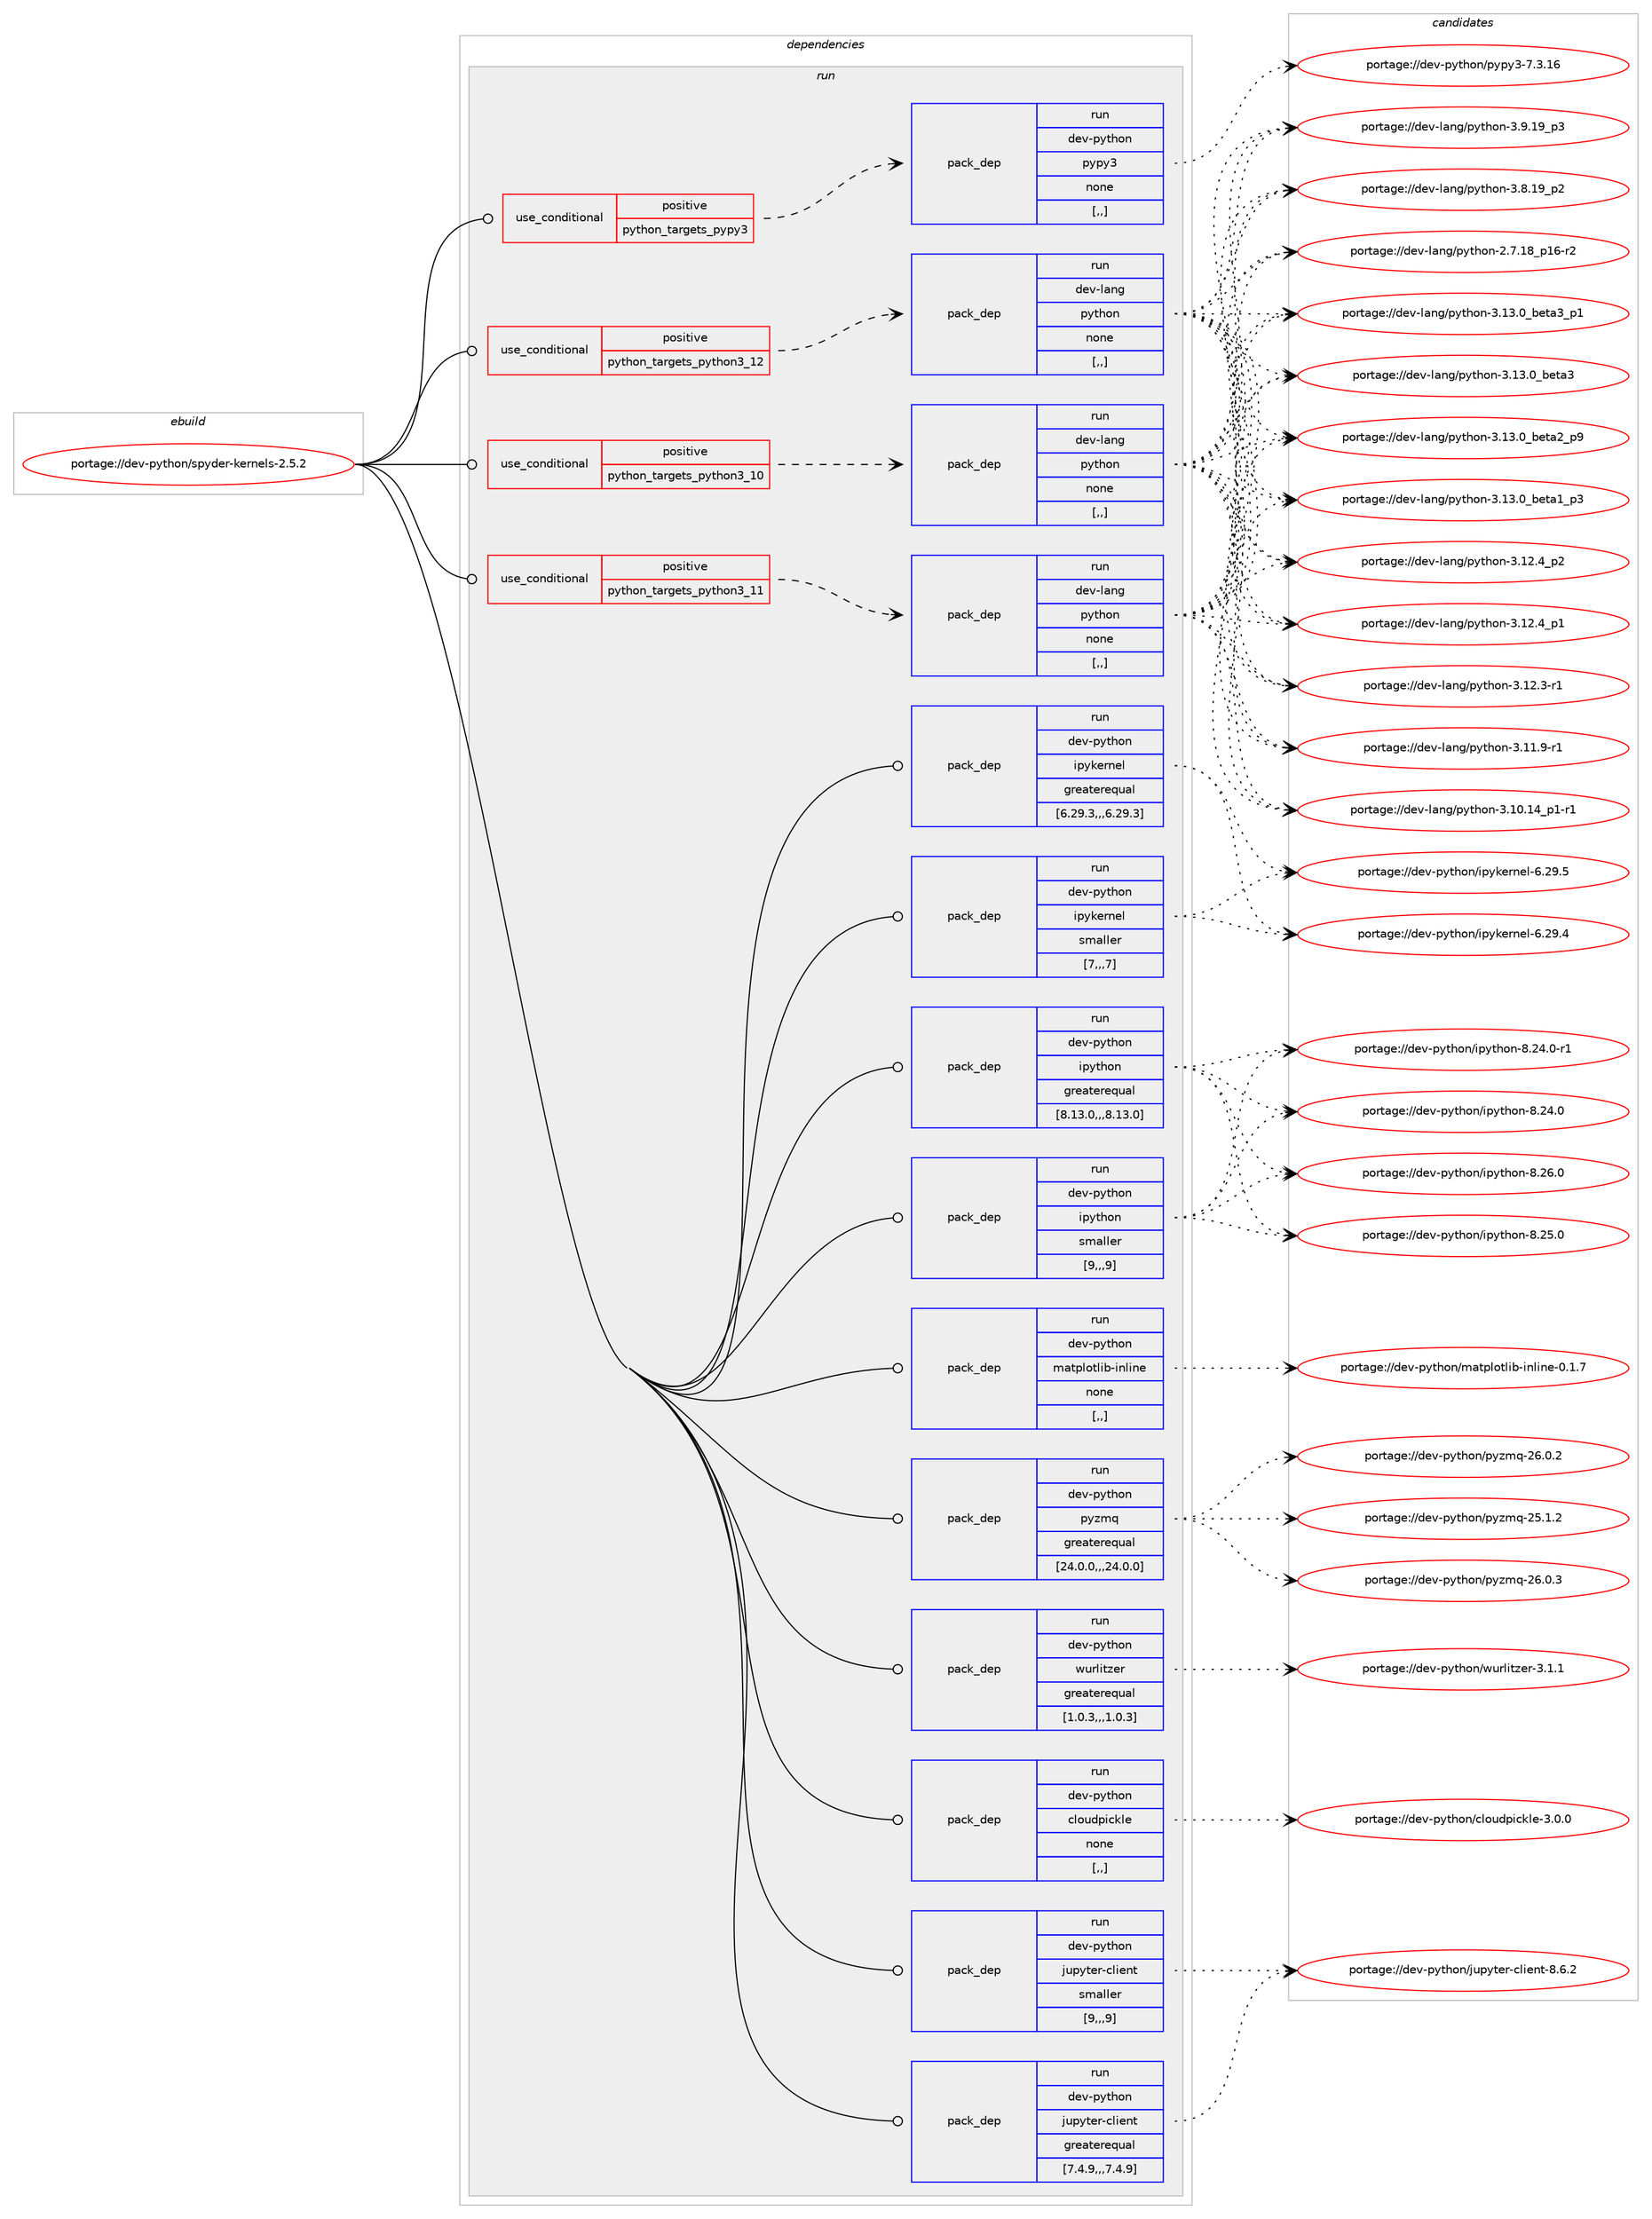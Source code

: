 digraph prolog {

# *************
# Graph options
# *************

newrank=true;
concentrate=true;
compound=true;
graph [rankdir=LR,fontname=Helvetica,fontsize=10,ranksep=1.5];#, ranksep=2.5, nodesep=0.2];
edge  [arrowhead=vee];
node  [fontname=Helvetica,fontsize=10];

# **********
# The ebuild
# **********

subgraph cluster_leftcol {
color=gray;
rank=same;
label=<<i>ebuild</i>>;
id [label="portage://dev-python/spyder-kernels-2.5.2", color=red, width=4, href="../dev-python/spyder-kernels-2.5.2.svg"];
}

# ****************
# The dependencies
# ****************

subgraph cluster_midcol {
color=gray;
label=<<i>dependencies</i>>;
subgraph cluster_compile {
fillcolor="#eeeeee";
style=filled;
label=<<i>compile</i>>;
}
subgraph cluster_compileandrun {
fillcolor="#eeeeee";
style=filled;
label=<<i>compile and run</i>>;
}
subgraph cluster_run {
fillcolor="#eeeeee";
style=filled;
label=<<i>run</i>>;
subgraph cond39553 {
dependency163222 [label=<<TABLE BORDER="0" CELLBORDER="1" CELLSPACING="0" CELLPADDING="4"><TR><TD ROWSPAN="3" CELLPADDING="10">use_conditional</TD></TR><TR><TD>positive</TD></TR><TR><TD>python_targets_pypy3</TD></TR></TABLE>>, shape=none, color=red];
subgraph pack122409 {
dependency163223 [label=<<TABLE BORDER="0" CELLBORDER="1" CELLSPACING="0" CELLPADDING="4" WIDTH="220"><TR><TD ROWSPAN="6" CELLPADDING="30">pack_dep</TD></TR><TR><TD WIDTH="110">run</TD></TR><TR><TD>dev-python</TD></TR><TR><TD>pypy3</TD></TR><TR><TD>none</TD></TR><TR><TD>[,,]</TD></TR></TABLE>>, shape=none, color=blue];
}
dependency163222:e -> dependency163223:w [weight=20,style="dashed",arrowhead="vee"];
}
id:e -> dependency163222:w [weight=20,style="solid",arrowhead="odot"];
subgraph cond39554 {
dependency163224 [label=<<TABLE BORDER="0" CELLBORDER="1" CELLSPACING="0" CELLPADDING="4"><TR><TD ROWSPAN="3" CELLPADDING="10">use_conditional</TD></TR><TR><TD>positive</TD></TR><TR><TD>python_targets_python3_10</TD></TR></TABLE>>, shape=none, color=red];
subgraph pack122410 {
dependency163225 [label=<<TABLE BORDER="0" CELLBORDER="1" CELLSPACING="0" CELLPADDING="4" WIDTH="220"><TR><TD ROWSPAN="6" CELLPADDING="30">pack_dep</TD></TR><TR><TD WIDTH="110">run</TD></TR><TR><TD>dev-lang</TD></TR><TR><TD>python</TD></TR><TR><TD>none</TD></TR><TR><TD>[,,]</TD></TR></TABLE>>, shape=none, color=blue];
}
dependency163224:e -> dependency163225:w [weight=20,style="dashed",arrowhead="vee"];
}
id:e -> dependency163224:w [weight=20,style="solid",arrowhead="odot"];
subgraph cond39555 {
dependency163226 [label=<<TABLE BORDER="0" CELLBORDER="1" CELLSPACING="0" CELLPADDING="4"><TR><TD ROWSPAN="3" CELLPADDING="10">use_conditional</TD></TR><TR><TD>positive</TD></TR><TR><TD>python_targets_python3_11</TD></TR></TABLE>>, shape=none, color=red];
subgraph pack122411 {
dependency163227 [label=<<TABLE BORDER="0" CELLBORDER="1" CELLSPACING="0" CELLPADDING="4" WIDTH="220"><TR><TD ROWSPAN="6" CELLPADDING="30">pack_dep</TD></TR><TR><TD WIDTH="110">run</TD></TR><TR><TD>dev-lang</TD></TR><TR><TD>python</TD></TR><TR><TD>none</TD></TR><TR><TD>[,,]</TD></TR></TABLE>>, shape=none, color=blue];
}
dependency163226:e -> dependency163227:w [weight=20,style="dashed",arrowhead="vee"];
}
id:e -> dependency163226:w [weight=20,style="solid",arrowhead="odot"];
subgraph cond39556 {
dependency163228 [label=<<TABLE BORDER="0" CELLBORDER="1" CELLSPACING="0" CELLPADDING="4"><TR><TD ROWSPAN="3" CELLPADDING="10">use_conditional</TD></TR><TR><TD>positive</TD></TR><TR><TD>python_targets_python3_12</TD></TR></TABLE>>, shape=none, color=red];
subgraph pack122412 {
dependency163229 [label=<<TABLE BORDER="0" CELLBORDER="1" CELLSPACING="0" CELLPADDING="4" WIDTH="220"><TR><TD ROWSPAN="6" CELLPADDING="30">pack_dep</TD></TR><TR><TD WIDTH="110">run</TD></TR><TR><TD>dev-lang</TD></TR><TR><TD>python</TD></TR><TR><TD>none</TD></TR><TR><TD>[,,]</TD></TR></TABLE>>, shape=none, color=blue];
}
dependency163228:e -> dependency163229:w [weight=20,style="dashed",arrowhead="vee"];
}
id:e -> dependency163228:w [weight=20,style="solid",arrowhead="odot"];
subgraph pack122413 {
dependency163230 [label=<<TABLE BORDER="0" CELLBORDER="1" CELLSPACING="0" CELLPADDING="4" WIDTH="220"><TR><TD ROWSPAN="6" CELLPADDING="30">pack_dep</TD></TR><TR><TD WIDTH="110">run</TD></TR><TR><TD>dev-python</TD></TR><TR><TD>cloudpickle</TD></TR><TR><TD>none</TD></TR><TR><TD>[,,]</TD></TR></TABLE>>, shape=none, color=blue];
}
id:e -> dependency163230:w [weight=20,style="solid",arrowhead="odot"];
subgraph pack122414 {
dependency163231 [label=<<TABLE BORDER="0" CELLBORDER="1" CELLSPACING="0" CELLPADDING="4" WIDTH="220"><TR><TD ROWSPAN="6" CELLPADDING="30">pack_dep</TD></TR><TR><TD WIDTH="110">run</TD></TR><TR><TD>dev-python</TD></TR><TR><TD>ipykernel</TD></TR><TR><TD>greaterequal</TD></TR><TR><TD>[6.29.3,,,6.29.3]</TD></TR></TABLE>>, shape=none, color=blue];
}
id:e -> dependency163231:w [weight=20,style="solid",arrowhead="odot"];
subgraph pack122415 {
dependency163232 [label=<<TABLE BORDER="0" CELLBORDER="1" CELLSPACING="0" CELLPADDING="4" WIDTH="220"><TR><TD ROWSPAN="6" CELLPADDING="30">pack_dep</TD></TR><TR><TD WIDTH="110">run</TD></TR><TR><TD>dev-python</TD></TR><TR><TD>ipykernel</TD></TR><TR><TD>smaller</TD></TR><TR><TD>[7,,,7]</TD></TR></TABLE>>, shape=none, color=blue];
}
id:e -> dependency163232:w [weight=20,style="solid",arrowhead="odot"];
subgraph pack122416 {
dependency163233 [label=<<TABLE BORDER="0" CELLBORDER="1" CELLSPACING="0" CELLPADDING="4" WIDTH="220"><TR><TD ROWSPAN="6" CELLPADDING="30">pack_dep</TD></TR><TR><TD WIDTH="110">run</TD></TR><TR><TD>dev-python</TD></TR><TR><TD>ipython</TD></TR><TR><TD>greaterequal</TD></TR><TR><TD>[8.13.0,,,8.13.0]</TD></TR></TABLE>>, shape=none, color=blue];
}
id:e -> dependency163233:w [weight=20,style="solid",arrowhead="odot"];
subgraph pack122417 {
dependency163234 [label=<<TABLE BORDER="0" CELLBORDER="1" CELLSPACING="0" CELLPADDING="4" WIDTH="220"><TR><TD ROWSPAN="6" CELLPADDING="30">pack_dep</TD></TR><TR><TD WIDTH="110">run</TD></TR><TR><TD>dev-python</TD></TR><TR><TD>ipython</TD></TR><TR><TD>smaller</TD></TR><TR><TD>[9,,,9]</TD></TR></TABLE>>, shape=none, color=blue];
}
id:e -> dependency163234:w [weight=20,style="solid",arrowhead="odot"];
subgraph pack122418 {
dependency163235 [label=<<TABLE BORDER="0" CELLBORDER="1" CELLSPACING="0" CELLPADDING="4" WIDTH="220"><TR><TD ROWSPAN="6" CELLPADDING="30">pack_dep</TD></TR><TR><TD WIDTH="110">run</TD></TR><TR><TD>dev-python</TD></TR><TR><TD>jupyter-client</TD></TR><TR><TD>greaterequal</TD></TR><TR><TD>[7.4.9,,,7.4.9]</TD></TR></TABLE>>, shape=none, color=blue];
}
id:e -> dependency163235:w [weight=20,style="solid",arrowhead="odot"];
subgraph pack122419 {
dependency163236 [label=<<TABLE BORDER="0" CELLBORDER="1" CELLSPACING="0" CELLPADDING="4" WIDTH="220"><TR><TD ROWSPAN="6" CELLPADDING="30">pack_dep</TD></TR><TR><TD WIDTH="110">run</TD></TR><TR><TD>dev-python</TD></TR><TR><TD>jupyter-client</TD></TR><TR><TD>smaller</TD></TR><TR><TD>[9,,,9]</TD></TR></TABLE>>, shape=none, color=blue];
}
id:e -> dependency163236:w [weight=20,style="solid",arrowhead="odot"];
subgraph pack122420 {
dependency163237 [label=<<TABLE BORDER="0" CELLBORDER="1" CELLSPACING="0" CELLPADDING="4" WIDTH="220"><TR><TD ROWSPAN="6" CELLPADDING="30">pack_dep</TD></TR><TR><TD WIDTH="110">run</TD></TR><TR><TD>dev-python</TD></TR><TR><TD>matplotlib-inline</TD></TR><TR><TD>none</TD></TR><TR><TD>[,,]</TD></TR></TABLE>>, shape=none, color=blue];
}
id:e -> dependency163237:w [weight=20,style="solid",arrowhead="odot"];
subgraph pack122421 {
dependency163238 [label=<<TABLE BORDER="0" CELLBORDER="1" CELLSPACING="0" CELLPADDING="4" WIDTH="220"><TR><TD ROWSPAN="6" CELLPADDING="30">pack_dep</TD></TR><TR><TD WIDTH="110">run</TD></TR><TR><TD>dev-python</TD></TR><TR><TD>pyzmq</TD></TR><TR><TD>greaterequal</TD></TR><TR><TD>[24.0.0,,,24.0.0]</TD></TR></TABLE>>, shape=none, color=blue];
}
id:e -> dependency163238:w [weight=20,style="solid",arrowhead="odot"];
subgraph pack122422 {
dependency163239 [label=<<TABLE BORDER="0" CELLBORDER="1" CELLSPACING="0" CELLPADDING="4" WIDTH="220"><TR><TD ROWSPAN="6" CELLPADDING="30">pack_dep</TD></TR><TR><TD WIDTH="110">run</TD></TR><TR><TD>dev-python</TD></TR><TR><TD>wurlitzer</TD></TR><TR><TD>greaterequal</TD></TR><TR><TD>[1.0.3,,,1.0.3]</TD></TR></TABLE>>, shape=none, color=blue];
}
id:e -> dependency163239:w [weight=20,style="solid",arrowhead="odot"];
}
}

# **************
# The candidates
# **************

subgraph cluster_choices {
rank=same;
color=gray;
label=<<i>candidates</i>>;

subgraph choice122409 {
color=black;
nodesep=1;
choice10010111845112121116104111110471121211121215145554651464954 [label="portage://dev-python/pypy3-7.3.16", color=red, width=4,href="../dev-python/pypy3-7.3.16.svg"];
dependency163223:e -> choice10010111845112121116104111110471121211121215145554651464954:w [style=dotted,weight="100"];
}
subgraph choice122410 {
color=black;
nodesep=1;
choice10010111845108971101034711212111610411111045514649514648959810111697519511249 [label="portage://dev-lang/python-3.13.0_beta3_p1", color=red, width=4,href="../dev-lang/python-3.13.0_beta3_p1.svg"];
choice1001011184510897110103471121211161041111104551464951464895981011169751 [label="portage://dev-lang/python-3.13.0_beta3", color=red, width=4,href="../dev-lang/python-3.13.0_beta3.svg"];
choice10010111845108971101034711212111610411111045514649514648959810111697509511257 [label="portage://dev-lang/python-3.13.0_beta2_p9", color=red, width=4,href="../dev-lang/python-3.13.0_beta2_p9.svg"];
choice10010111845108971101034711212111610411111045514649514648959810111697499511251 [label="portage://dev-lang/python-3.13.0_beta1_p3", color=red, width=4,href="../dev-lang/python-3.13.0_beta1_p3.svg"];
choice100101118451089711010347112121116104111110455146495046529511250 [label="portage://dev-lang/python-3.12.4_p2", color=red, width=4,href="../dev-lang/python-3.12.4_p2.svg"];
choice100101118451089711010347112121116104111110455146495046529511249 [label="portage://dev-lang/python-3.12.4_p1", color=red, width=4,href="../dev-lang/python-3.12.4_p1.svg"];
choice100101118451089711010347112121116104111110455146495046514511449 [label="portage://dev-lang/python-3.12.3-r1", color=red, width=4,href="../dev-lang/python-3.12.3-r1.svg"];
choice100101118451089711010347112121116104111110455146494946574511449 [label="portage://dev-lang/python-3.11.9-r1", color=red, width=4,href="../dev-lang/python-3.11.9-r1.svg"];
choice100101118451089711010347112121116104111110455146494846495295112494511449 [label="portage://dev-lang/python-3.10.14_p1-r1", color=red, width=4,href="../dev-lang/python-3.10.14_p1-r1.svg"];
choice100101118451089711010347112121116104111110455146574649579511251 [label="portage://dev-lang/python-3.9.19_p3", color=red, width=4,href="../dev-lang/python-3.9.19_p3.svg"];
choice100101118451089711010347112121116104111110455146564649579511250 [label="portage://dev-lang/python-3.8.19_p2", color=red, width=4,href="../dev-lang/python-3.8.19_p2.svg"];
choice100101118451089711010347112121116104111110455046554649569511249544511450 [label="portage://dev-lang/python-2.7.18_p16-r2", color=red, width=4,href="../dev-lang/python-2.7.18_p16-r2.svg"];
dependency163225:e -> choice10010111845108971101034711212111610411111045514649514648959810111697519511249:w [style=dotted,weight="100"];
dependency163225:e -> choice1001011184510897110103471121211161041111104551464951464895981011169751:w [style=dotted,weight="100"];
dependency163225:e -> choice10010111845108971101034711212111610411111045514649514648959810111697509511257:w [style=dotted,weight="100"];
dependency163225:e -> choice10010111845108971101034711212111610411111045514649514648959810111697499511251:w [style=dotted,weight="100"];
dependency163225:e -> choice100101118451089711010347112121116104111110455146495046529511250:w [style=dotted,weight="100"];
dependency163225:e -> choice100101118451089711010347112121116104111110455146495046529511249:w [style=dotted,weight="100"];
dependency163225:e -> choice100101118451089711010347112121116104111110455146495046514511449:w [style=dotted,weight="100"];
dependency163225:e -> choice100101118451089711010347112121116104111110455146494946574511449:w [style=dotted,weight="100"];
dependency163225:e -> choice100101118451089711010347112121116104111110455146494846495295112494511449:w [style=dotted,weight="100"];
dependency163225:e -> choice100101118451089711010347112121116104111110455146574649579511251:w [style=dotted,weight="100"];
dependency163225:e -> choice100101118451089711010347112121116104111110455146564649579511250:w [style=dotted,weight="100"];
dependency163225:e -> choice100101118451089711010347112121116104111110455046554649569511249544511450:w [style=dotted,weight="100"];
}
subgraph choice122411 {
color=black;
nodesep=1;
choice10010111845108971101034711212111610411111045514649514648959810111697519511249 [label="portage://dev-lang/python-3.13.0_beta3_p1", color=red, width=4,href="../dev-lang/python-3.13.0_beta3_p1.svg"];
choice1001011184510897110103471121211161041111104551464951464895981011169751 [label="portage://dev-lang/python-3.13.0_beta3", color=red, width=4,href="../dev-lang/python-3.13.0_beta3.svg"];
choice10010111845108971101034711212111610411111045514649514648959810111697509511257 [label="portage://dev-lang/python-3.13.0_beta2_p9", color=red, width=4,href="../dev-lang/python-3.13.0_beta2_p9.svg"];
choice10010111845108971101034711212111610411111045514649514648959810111697499511251 [label="portage://dev-lang/python-3.13.0_beta1_p3", color=red, width=4,href="../dev-lang/python-3.13.0_beta1_p3.svg"];
choice100101118451089711010347112121116104111110455146495046529511250 [label="portage://dev-lang/python-3.12.4_p2", color=red, width=4,href="../dev-lang/python-3.12.4_p2.svg"];
choice100101118451089711010347112121116104111110455146495046529511249 [label="portage://dev-lang/python-3.12.4_p1", color=red, width=4,href="../dev-lang/python-3.12.4_p1.svg"];
choice100101118451089711010347112121116104111110455146495046514511449 [label="portage://dev-lang/python-3.12.3-r1", color=red, width=4,href="../dev-lang/python-3.12.3-r1.svg"];
choice100101118451089711010347112121116104111110455146494946574511449 [label="portage://dev-lang/python-3.11.9-r1", color=red, width=4,href="../dev-lang/python-3.11.9-r1.svg"];
choice100101118451089711010347112121116104111110455146494846495295112494511449 [label="portage://dev-lang/python-3.10.14_p1-r1", color=red, width=4,href="../dev-lang/python-3.10.14_p1-r1.svg"];
choice100101118451089711010347112121116104111110455146574649579511251 [label="portage://dev-lang/python-3.9.19_p3", color=red, width=4,href="../dev-lang/python-3.9.19_p3.svg"];
choice100101118451089711010347112121116104111110455146564649579511250 [label="portage://dev-lang/python-3.8.19_p2", color=red, width=4,href="../dev-lang/python-3.8.19_p2.svg"];
choice100101118451089711010347112121116104111110455046554649569511249544511450 [label="portage://dev-lang/python-2.7.18_p16-r2", color=red, width=4,href="../dev-lang/python-2.7.18_p16-r2.svg"];
dependency163227:e -> choice10010111845108971101034711212111610411111045514649514648959810111697519511249:w [style=dotted,weight="100"];
dependency163227:e -> choice1001011184510897110103471121211161041111104551464951464895981011169751:w [style=dotted,weight="100"];
dependency163227:e -> choice10010111845108971101034711212111610411111045514649514648959810111697509511257:w [style=dotted,weight="100"];
dependency163227:e -> choice10010111845108971101034711212111610411111045514649514648959810111697499511251:w [style=dotted,weight="100"];
dependency163227:e -> choice100101118451089711010347112121116104111110455146495046529511250:w [style=dotted,weight="100"];
dependency163227:e -> choice100101118451089711010347112121116104111110455146495046529511249:w [style=dotted,weight="100"];
dependency163227:e -> choice100101118451089711010347112121116104111110455146495046514511449:w [style=dotted,weight="100"];
dependency163227:e -> choice100101118451089711010347112121116104111110455146494946574511449:w [style=dotted,weight="100"];
dependency163227:e -> choice100101118451089711010347112121116104111110455146494846495295112494511449:w [style=dotted,weight="100"];
dependency163227:e -> choice100101118451089711010347112121116104111110455146574649579511251:w [style=dotted,weight="100"];
dependency163227:e -> choice100101118451089711010347112121116104111110455146564649579511250:w [style=dotted,weight="100"];
dependency163227:e -> choice100101118451089711010347112121116104111110455046554649569511249544511450:w [style=dotted,weight="100"];
}
subgraph choice122412 {
color=black;
nodesep=1;
choice10010111845108971101034711212111610411111045514649514648959810111697519511249 [label="portage://dev-lang/python-3.13.0_beta3_p1", color=red, width=4,href="../dev-lang/python-3.13.0_beta3_p1.svg"];
choice1001011184510897110103471121211161041111104551464951464895981011169751 [label="portage://dev-lang/python-3.13.0_beta3", color=red, width=4,href="../dev-lang/python-3.13.0_beta3.svg"];
choice10010111845108971101034711212111610411111045514649514648959810111697509511257 [label="portage://dev-lang/python-3.13.0_beta2_p9", color=red, width=4,href="../dev-lang/python-3.13.0_beta2_p9.svg"];
choice10010111845108971101034711212111610411111045514649514648959810111697499511251 [label="portage://dev-lang/python-3.13.0_beta1_p3", color=red, width=4,href="../dev-lang/python-3.13.0_beta1_p3.svg"];
choice100101118451089711010347112121116104111110455146495046529511250 [label="portage://dev-lang/python-3.12.4_p2", color=red, width=4,href="../dev-lang/python-3.12.4_p2.svg"];
choice100101118451089711010347112121116104111110455146495046529511249 [label="portage://dev-lang/python-3.12.4_p1", color=red, width=4,href="../dev-lang/python-3.12.4_p1.svg"];
choice100101118451089711010347112121116104111110455146495046514511449 [label="portage://dev-lang/python-3.12.3-r1", color=red, width=4,href="../dev-lang/python-3.12.3-r1.svg"];
choice100101118451089711010347112121116104111110455146494946574511449 [label="portage://dev-lang/python-3.11.9-r1", color=red, width=4,href="../dev-lang/python-3.11.9-r1.svg"];
choice100101118451089711010347112121116104111110455146494846495295112494511449 [label="portage://dev-lang/python-3.10.14_p1-r1", color=red, width=4,href="../dev-lang/python-3.10.14_p1-r1.svg"];
choice100101118451089711010347112121116104111110455146574649579511251 [label="portage://dev-lang/python-3.9.19_p3", color=red, width=4,href="../dev-lang/python-3.9.19_p3.svg"];
choice100101118451089711010347112121116104111110455146564649579511250 [label="portage://dev-lang/python-3.8.19_p2", color=red, width=4,href="../dev-lang/python-3.8.19_p2.svg"];
choice100101118451089711010347112121116104111110455046554649569511249544511450 [label="portage://dev-lang/python-2.7.18_p16-r2", color=red, width=4,href="../dev-lang/python-2.7.18_p16-r2.svg"];
dependency163229:e -> choice10010111845108971101034711212111610411111045514649514648959810111697519511249:w [style=dotted,weight="100"];
dependency163229:e -> choice1001011184510897110103471121211161041111104551464951464895981011169751:w [style=dotted,weight="100"];
dependency163229:e -> choice10010111845108971101034711212111610411111045514649514648959810111697509511257:w [style=dotted,weight="100"];
dependency163229:e -> choice10010111845108971101034711212111610411111045514649514648959810111697499511251:w [style=dotted,weight="100"];
dependency163229:e -> choice100101118451089711010347112121116104111110455146495046529511250:w [style=dotted,weight="100"];
dependency163229:e -> choice100101118451089711010347112121116104111110455146495046529511249:w [style=dotted,weight="100"];
dependency163229:e -> choice100101118451089711010347112121116104111110455146495046514511449:w [style=dotted,weight="100"];
dependency163229:e -> choice100101118451089711010347112121116104111110455146494946574511449:w [style=dotted,weight="100"];
dependency163229:e -> choice100101118451089711010347112121116104111110455146494846495295112494511449:w [style=dotted,weight="100"];
dependency163229:e -> choice100101118451089711010347112121116104111110455146574649579511251:w [style=dotted,weight="100"];
dependency163229:e -> choice100101118451089711010347112121116104111110455146564649579511250:w [style=dotted,weight="100"];
dependency163229:e -> choice100101118451089711010347112121116104111110455046554649569511249544511450:w [style=dotted,weight="100"];
}
subgraph choice122413 {
color=black;
nodesep=1;
choice10010111845112121116104111110479910811111710011210599107108101455146484648 [label="portage://dev-python/cloudpickle-3.0.0", color=red, width=4,href="../dev-python/cloudpickle-3.0.0.svg"];
dependency163230:e -> choice10010111845112121116104111110479910811111710011210599107108101455146484648:w [style=dotted,weight="100"];
}
subgraph choice122414 {
color=black;
nodesep=1;
choice100101118451121211161041111104710511212110710111411010110845544650574653 [label="portage://dev-python/ipykernel-6.29.5", color=red, width=4,href="../dev-python/ipykernel-6.29.5.svg"];
choice100101118451121211161041111104710511212110710111411010110845544650574652 [label="portage://dev-python/ipykernel-6.29.4", color=red, width=4,href="../dev-python/ipykernel-6.29.4.svg"];
dependency163231:e -> choice100101118451121211161041111104710511212110710111411010110845544650574653:w [style=dotted,weight="100"];
dependency163231:e -> choice100101118451121211161041111104710511212110710111411010110845544650574652:w [style=dotted,weight="100"];
}
subgraph choice122415 {
color=black;
nodesep=1;
choice100101118451121211161041111104710511212110710111411010110845544650574653 [label="portage://dev-python/ipykernel-6.29.5", color=red, width=4,href="../dev-python/ipykernel-6.29.5.svg"];
choice100101118451121211161041111104710511212110710111411010110845544650574652 [label="portage://dev-python/ipykernel-6.29.4", color=red, width=4,href="../dev-python/ipykernel-6.29.4.svg"];
dependency163232:e -> choice100101118451121211161041111104710511212110710111411010110845544650574653:w [style=dotted,weight="100"];
dependency163232:e -> choice100101118451121211161041111104710511212110710111411010110845544650574652:w [style=dotted,weight="100"];
}
subgraph choice122416 {
color=black;
nodesep=1;
choice100101118451121211161041111104710511212111610411111045564650544648 [label="portage://dev-python/ipython-8.26.0", color=red, width=4,href="../dev-python/ipython-8.26.0.svg"];
choice100101118451121211161041111104710511212111610411111045564650534648 [label="portage://dev-python/ipython-8.25.0", color=red, width=4,href="../dev-python/ipython-8.25.0.svg"];
choice1001011184511212111610411111047105112121116104111110455646505246484511449 [label="portage://dev-python/ipython-8.24.0-r1", color=red, width=4,href="../dev-python/ipython-8.24.0-r1.svg"];
choice100101118451121211161041111104710511212111610411111045564650524648 [label="portage://dev-python/ipython-8.24.0", color=red, width=4,href="../dev-python/ipython-8.24.0.svg"];
dependency163233:e -> choice100101118451121211161041111104710511212111610411111045564650544648:w [style=dotted,weight="100"];
dependency163233:e -> choice100101118451121211161041111104710511212111610411111045564650534648:w [style=dotted,weight="100"];
dependency163233:e -> choice1001011184511212111610411111047105112121116104111110455646505246484511449:w [style=dotted,weight="100"];
dependency163233:e -> choice100101118451121211161041111104710511212111610411111045564650524648:w [style=dotted,weight="100"];
}
subgraph choice122417 {
color=black;
nodesep=1;
choice100101118451121211161041111104710511212111610411111045564650544648 [label="portage://dev-python/ipython-8.26.0", color=red, width=4,href="../dev-python/ipython-8.26.0.svg"];
choice100101118451121211161041111104710511212111610411111045564650534648 [label="portage://dev-python/ipython-8.25.0", color=red, width=4,href="../dev-python/ipython-8.25.0.svg"];
choice1001011184511212111610411111047105112121116104111110455646505246484511449 [label="portage://dev-python/ipython-8.24.0-r1", color=red, width=4,href="../dev-python/ipython-8.24.0-r1.svg"];
choice100101118451121211161041111104710511212111610411111045564650524648 [label="portage://dev-python/ipython-8.24.0", color=red, width=4,href="../dev-python/ipython-8.24.0.svg"];
dependency163234:e -> choice100101118451121211161041111104710511212111610411111045564650544648:w [style=dotted,weight="100"];
dependency163234:e -> choice100101118451121211161041111104710511212111610411111045564650534648:w [style=dotted,weight="100"];
dependency163234:e -> choice1001011184511212111610411111047105112121116104111110455646505246484511449:w [style=dotted,weight="100"];
dependency163234:e -> choice100101118451121211161041111104710511212111610411111045564650524648:w [style=dotted,weight="100"];
}
subgraph choice122418 {
color=black;
nodesep=1;
choice10010111845112121116104111110471061171121211161011144599108105101110116455646544650 [label="portage://dev-python/jupyter-client-8.6.2", color=red, width=4,href="../dev-python/jupyter-client-8.6.2.svg"];
dependency163235:e -> choice10010111845112121116104111110471061171121211161011144599108105101110116455646544650:w [style=dotted,weight="100"];
}
subgraph choice122419 {
color=black;
nodesep=1;
choice10010111845112121116104111110471061171121211161011144599108105101110116455646544650 [label="portage://dev-python/jupyter-client-8.6.2", color=red, width=4,href="../dev-python/jupyter-client-8.6.2.svg"];
dependency163236:e -> choice10010111845112121116104111110471061171121211161011144599108105101110116455646544650:w [style=dotted,weight="100"];
}
subgraph choice122420 {
color=black;
nodesep=1;
choice1001011184511212111610411111047109971161121081111161081059845105110108105110101454846494655 [label="portage://dev-python/matplotlib-inline-0.1.7", color=red, width=4,href="../dev-python/matplotlib-inline-0.1.7.svg"];
dependency163237:e -> choice1001011184511212111610411111047109971161121081111161081059845105110108105110101454846494655:w [style=dotted,weight="100"];
}
subgraph choice122421 {
color=black;
nodesep=1;
choice100101118451121211161041111104711212112210911345505446484651 [label="portage://dev-python/pyzmq-26.0.3", color=red, width=4,href="../dev-python/pyzmq-26.0.3.svg"];
choice100101118451121211161041111104711212112210911345505446484650 [label="portage://dev-python/pyzmq-26.0.2", color=red, width=4,href="../dev-python/pyzmq-26.0.2.svg"];
choice100101118451121211161041111104711212112210911345505346494650 [label="portage://dev-python/pyzmq-25.1.2", color=red, width=4,href="../dev-python/pyzmq-25.1.2.svg"];
dependency163238:e -> choice100101118451121211161041111104711212112210911345505446484651:w [style=dotted,weight="100"];
dependency163238:e -> choice100101118451121211161041111104711212112210911345505446484650:w [style=dotted,weight="100"];
dependency163238:e -> choice100101118451121211161041111104711212112210911345505346494650:w [style=dotted,weight="100"];
}
subgraph choice122422 {
color=black;
nodesep=1;
choice1001011184511212111610411111047119117114108105116122101114455146494649 [label="portage://dev-python/wurlitzer-3.1.1", color=red, width=4,href="../dev-python/wurlitzer-3.1.1.svg"];
dependency163239:e -> choice1001011184511212111610411111047119117114108105116122101114455146494649:w [style=dotted,weight="100"];
}
}

}
